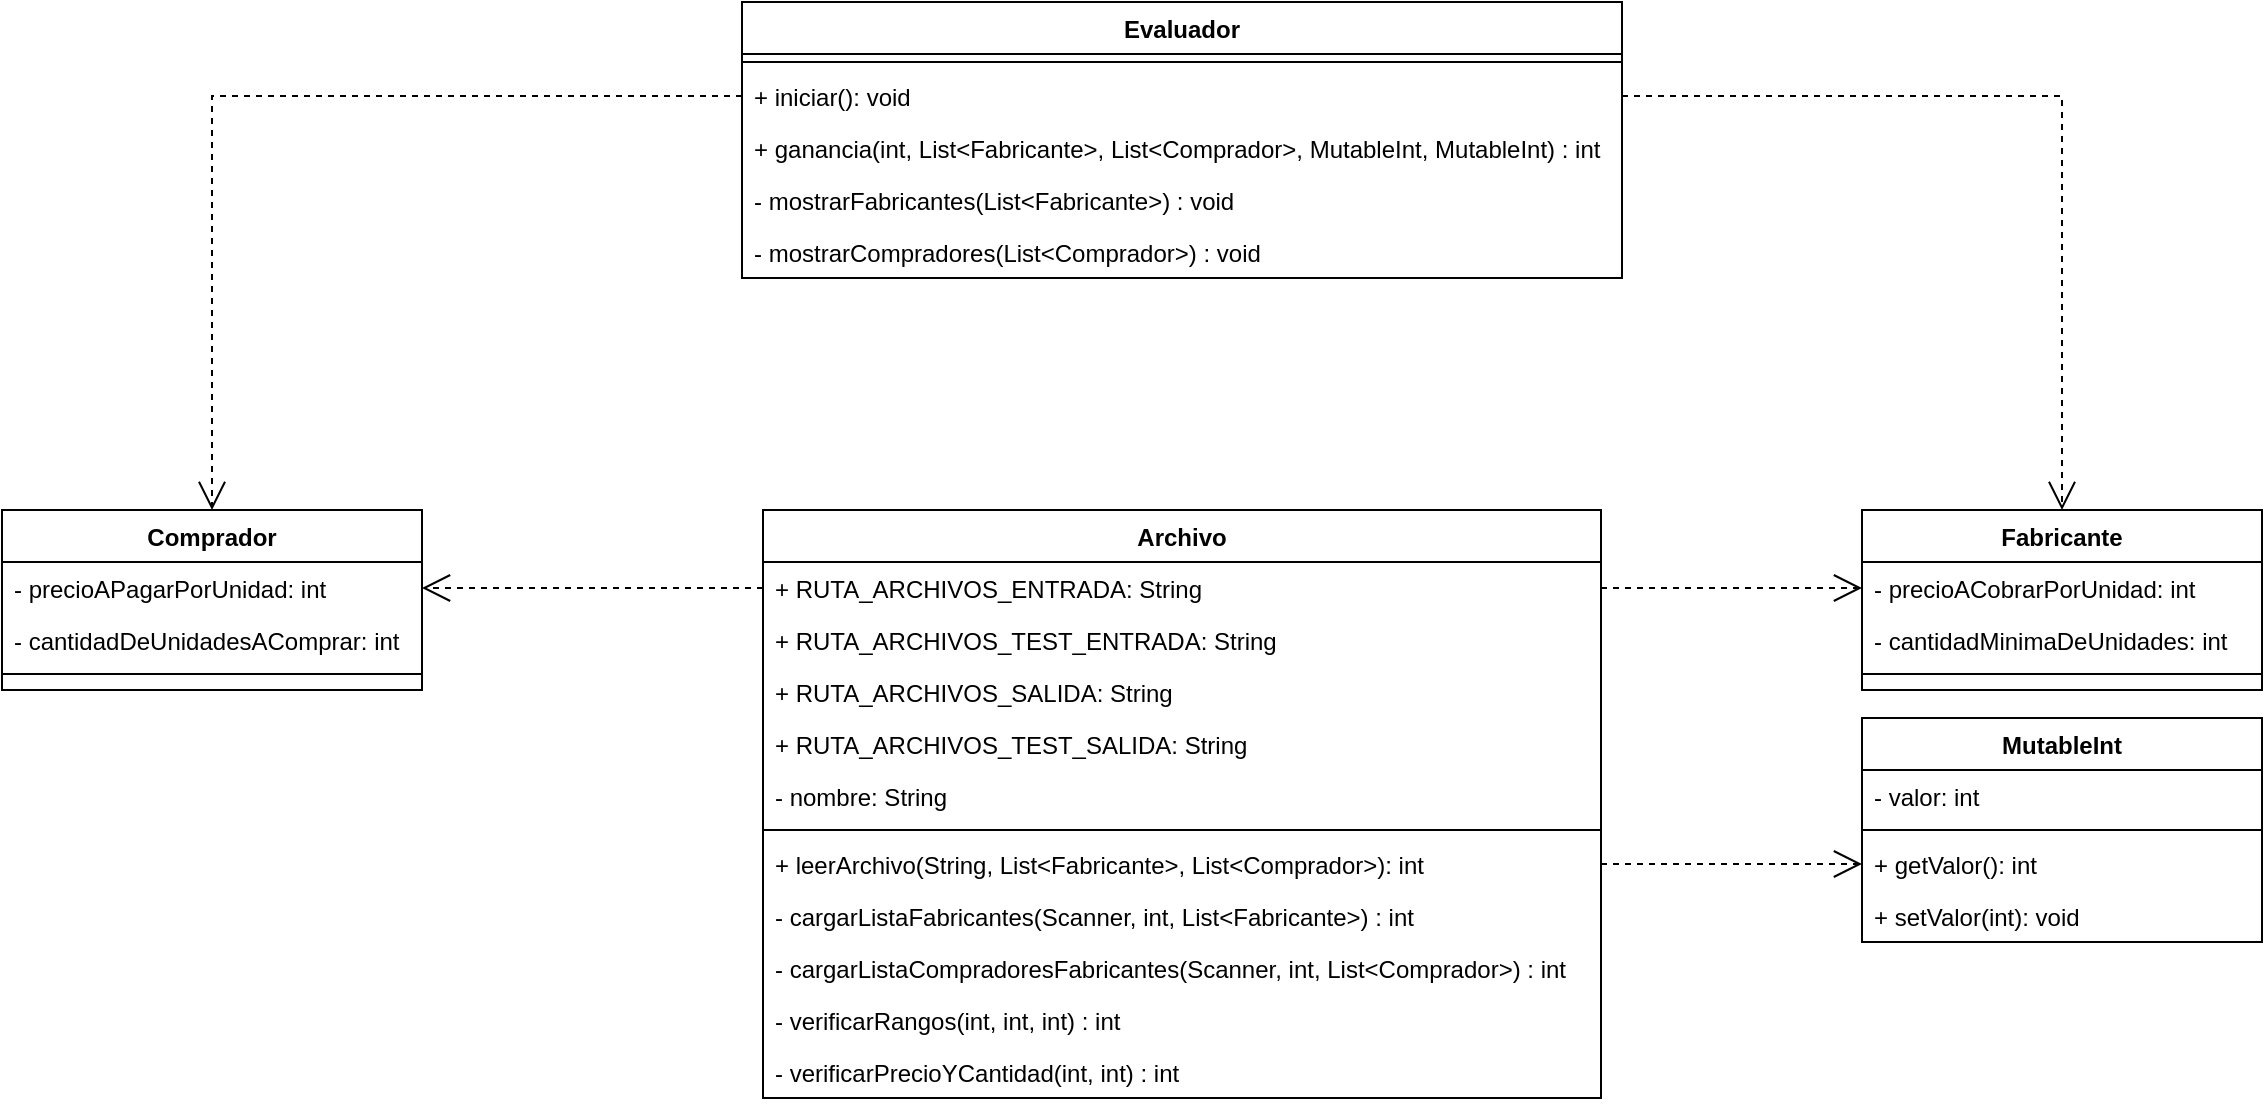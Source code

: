<mxfile version="24.4.0" type="device">
  <diagram id="C5RBs43oDa-KdzZeNtuy" name="Diagrama de Clases">
    <mxGraphModel dx="2514" dy="818" grid="1" gridSize="10" guides="1" tooltips="1" connect="1" arrows="1" fold="1" page="1" pageScale="1" pageWidth="1169" pageHeight="600" math="0" shadow="0">
      <root>
        <mxCell id="WIyWlLk6GJQsqaUBKTNV-0" />
        <mxCell id="WIyWlLk6GJQsqaUBKTNV-1" parent="WIyWlLk6GJQsqaUBKTNV-0" />
        <mxCell id="zkfFHV4jXpPFQw0GAbJ--6" value="Fabricante" style="swimlane;fontStyle=1;align=center;verticalAlign=top;childLayout=stackLayout;horizontal=1;startSize=26;horizontalStack=0;resizeParent=1;resizeLast=0;collapsible=1;marginBottom=0;rounded=0;shadow=0;strokeWidth=1;" parent="WIyWlLk6GJQsqaUBKTNV-1" vertex="1">
          <mxGeometry x="-220" y="280" width="200" height="90" as="geometry">
            <mxRectangle x="130" y="380" width="160" height="26" as="alternateBounds" />
          </mxGeometry>
        </mxCell>
        <mxCell id="zkfFHV4jXpPFQw0GAbJ--7" value="- precioACobrarPorUnidad: int" style="text;align=left;verticalAlign=top;spacingLeft=4;spacingRight=4;overflow=hidden;rotatable=0;points=[[0,0.5],[1,0.5]];portConstraint=eastwest;" parent="zkfFHV4jXpPFQw0GAbJ--6" vertex="1">
          <mxGeometry y="26" width="200" height="26" as="geometry" />
        </mxCell>
        <mxCell id="zkfFHV4jXpPFQw0GAbJ--8" value="- cantidadMinimaDeUnidades: int" style="text;align=left;verticalAlign=top;spacingLeft=4;spacingRight=4;overflow=hidden;rotatable=0;points=[[0,0.5],[1,0.5]];portConstraint=eastwest;rounded=0;shadow=0;html=0;" parent="zkfFHV4jXpPFQw0GAbJ--6" vertex="1">
          <mxGeometry y="52" width="200" height="26" as="geometry" />
        </mxCell>
        <mxCell id="zkfFHV4jXpPFQw0GAbJ--9" value="" style="line;html=1;strokeWidth=1;align=left;verticalAlign=middle;spacingTop=-1;spacingLeft=3;spacingRight=3;rotatable=0;labelPosition=right;points=[];portConstraint=eastwest;" parent="zkfFHV4jXpPFQw0GAbJ--6" vertex="1">
          <mxGeometry y="78" width="200" height="8" as="geometry" />
        </mxCell>
        <mxCell id="zkfFHV4jXpPFQw0GAbJ--13" value="Comprador" style="swimlane;fontStyle=1;align=center;verticalAlign=top;childLayout=stackLayout;horizontal=1;startSize=26;horizontalStack=0;resizeParent=1;resizeLast=0;collapsible=1;marginBottom=0;rounded=0;shadow=0;strokeWidth=1;" parent="WIyWlLk6GJQsqaUBKTNV-1" vertex="1">
          <mxGeometry x="-1150" y="280" width="210" height="90" as="geometry">
            <mxRectangle x="340" y="380" width="170" height="26" as="alternateBounds" />
          </mxGeometry>
        </mxCell>
        <mxCell id="zkfFHV4jXpPFQw0GAbJ--14" value="- precioAPagarPorUnidad: int" style="text;align=left;verticalAlign=top;spacingLeft=4;spacingRight=4;overflow=hidden;rotatable=0;points=[[0,0.5],[1,0.5]];portConstraint=eastwest;" parent="zkfFHV4jXpPFQw0GAbJ--13" vertex="1">
          <mxGeometry y="26" width="210" height="26" as="geometry" />
        </mxCell>
        <mxCell id="EzMwNhInz4ZDm42W292Q-0" value="- cantidadDeUnidadesAComprar: int" style="text;align=left;verticalAlign=top;spacingLeft=4;spacingRight=4;overflow=hidden;rotatable=0;points=[[0,0.5],[1,0.5]];portConstraint=eastwest;" parent="zkfFHV4jXpPFQw0GAbJ--13" vertex="1">
          <mxGeometry y="52" width="210" height="26" as="geometry" />
        </mxCell>
        <mxCell id="zkfFHV4jXpPFQw0GAbJ--15" value="" style="line;html=1;strokeWidth=1;align=left;verticalAlign=middle;spacingTop=-1;spacingLeft=3;spacingRight=3;rotatable=0;labelPosition=right;points=[];portConstraint=eastwest;" parent="zkfFHV4jXpPFQw0GAbJ--13" vertex="1">
          <mxGeometry y="78" width="210" height="8" as="geometry" />
        </mxCell>
        <mxCell id="EzMwNhInz4ZDm42W292Q-9" value="Archivo" style="swimlane;fontStyle=1;align=center;verticalAlign=top;childLayout=stackLayout;horizontal=1;startSize=26;horizontalStack=0;resizeParent=1;resizeLast=0;collapsible=1;marginBottom=0;rounded=0;shadow=0;strokeWidth=1;" parent="WIyWlLk6GJQsqaUBKTNV-1" vertex="1">
          <mxGeometry x="-769.5" y="280" width="419" height="294" as="geometry">
            <mxRectangle x="230" y="140" width="160" height="26" as="alternateBounds" />
          </mxGeometry>
        </mxCell>
        <mxCell id="EzMwNhInz4ZDm42W292Q-22" value="+ RUTA_ARCHIVOS_ENTRADA: String" style="text;align=left;verticalAlign=top;spacingLeft=4;spacingRight=4;overflow=hidden;rotatable=0;points=[[0,0.5],[1,0.5]];portConstraint=eastwest;" parent="EzMwNhInz4ZDm42W292Q-9" vertex="1">
          <mxGeometry y="26" width="419" height="26" as="geometry" />
        </mxCell>
        <mxCell id="EzMwNhInz4ZDm42W292Q-14" value="+ RUTA_ARCHIVOS_TEST_ENTRADA: String" style="text;align=left;verticalAlign=top;spacingLeft=4;spacingRight=4;overflow=hidden;rotatable=0;points=[[0,0.5],[1,0.5]];portConstraint=eastwest;" parent="EzMwNhInz4ZDm42W292Q-9" vertex="1">
          <mxGeometry y="52" width="419" height="26" as="geometry" />
        </mxCell>
        <mxCell id="Gx9JHJd11lY147DwmtOv-5" value="+ RUTA_ARCHIVOS_SALIDA: String" style="text;align=left;verticalAlign=top;spacingLeft=4;spacingRight=4;overflow=hidden;rotatable=0;points=[[0,0.5],[1,0.5]];portConstraint=eastwest;" vertex="1" parent="EzMwNhInz4ZDm42W292Q-9">
          <mxGeometry y="78" width="419" height="26" as="geometry" />
        </mxCell>
        <mxCell id="Gx9JHJd11lY147DwmtOv-6" value="+ RUTA_ARCHIVOS_TEST_SALIDA: String" style="text;align=left;verticalAlign=top;spacingLeft=4;spacingRight=4;overflow=hidden;rotatable=0;points=[[0,0.5],[1,0.5]];portConstraint=eastwest;" vertex="1" parent="EzMwNhInz4ZDm42W292Q-9">
          <mxGeometry y="104" width="419" height="26" as="geometry" />
        </mxCell>
        <mxCell id="EzMwNhInz4ZDm42W292Q-21" value="- nombre: String" style="text;align=left;verticalAlign=top;spacingLeft=4;spacingRight=4;overflow=hidden;rotatable=0;points=[[0,0.5],[1,0.5]];portConstraint=eastwest;" parent="EzMwNhInz4ZDm42W292Q-9" vertex="1">
          <mxGeometry y="130" width="419" height="26" as="geometry" />
        </mxCell>
        <mxCell id="EzMwNhInz4ZDm42W292Q-10" value="" style="line;html=1;strokeWidth=1;align=left;verticalAlign=middle;spacingTop=-1;spacingLeft=3;spacingRight=3;rotatable=0;labelPosition=right;points=[];portConstraint=eastwest;" parent="EzMwNhInz4ZDm42W292Q-9" vertex="1">
          <mxGeometry y="156" width="419" height="8" as="geometry" />
        </mxCell>
        <mxCell id="E48xNrcN339MNhkVzs9J-0" value="+ leerArchivo(String, List&lt;Fabricante&gt;, List&lt;Comprador&gt;): int" style="text;align=left;verticalAlign=top;spacingLeft=4;spacingRight=4;overflow=hidden;rotatable=0;points=[[0,0.5],[1,0.5]];portConstraint=eastwest;" parent="EzMwNhInz4ZDm42W292Q-9" vertex="1">
          <mxGeometry y="164" width="419" height="26" as="geometry" />
        </mxCell>
        <mxCell id="EzMwNhInz4ZDm42W292Q-11" value="- cargarListaFabricantes(Scanner, int, List&lt;Fabricante&gt;) : int" style="text;align=left;verticalAlign=top;spacingLeft=4;spacingRight=4;overflow=hidden;rotatable=0;points=[[0,0.5],[1,0.5]];portConstraint=eastwest;" parent="EzMwNhInz4ZDm42W292Q-9" vertex="1">
          <mxGeometry y="190" width="419" height="26" as="geometry" />
        </mxCell>
        <mxCell id="Gx9JHJd11lY147DwmtOv-7" value="- cargarListaCompradoresFabricantes(Scanner, int, List&lt;Comprador&gt;) : int" style="text;align=left;verticalAlign=top;spacingLeft=4;spacingRight=4;overflow=hidden;rotatable=0;points=[[0,0.5],[1,0.5]];portConstraint=eastwest;" vertex="1" parent="EzMwNhInz4ZDm42W292Q-9">
          <mxGeometry y="216" width="419" height="26" as="geometry" />
        </mxCell>
        <mxCell id="Gx9JHJd11lY147DwmtOv-8" value="- verificarRangos(int, int, int) : int" style="text;align=left;verticalAlign=top;spacingLeft=4;spacingRight=4;overflow=hidden;rotatable=0;points=[[0,0.5],[1,0.5]];portConstraint=eastwest;" vertex="1" parent="EzMwNhInz4ZDm42W292Q-9">
          <mxGeometry y="242" width="419" height="26" as="geometry" />
        </mxCell>
        <mxCell id="Gx9JHJd11lY147DwmtOv-9" value="- verificarPrecioYCantidad(int, int) : int" style="text;align=left;verticalAlign=top;spacingLeft=4;spacingRight=4;overflow=hidden;rotatable=0;points=[[0,0.5],[1,0.5]];portConstraint=eastwest;" vertex="1" parent="EzMwNhInz4ZDm42W292Q-9">
          <mxGeometry y="268" width="419" height="26" as="geometry" />
        </mxCell>
        <mxCell id="Gx9JHJd11lY147DwmtOv-10" value="Evaluador" style="swimlane;fontStyle=1;align=center;verticalAlign=top;childLayout=stackLayout;horizontal=1;startSize=26;horizontalStack=0;resizeParent=1;resizeLast=0;collapsible=1;marginBottom=0;rounded=0;shadow=0;strokeWidth=1;" vertex="1" parent="WIyWlLk6GJQsqaUBKTNV-1">
          <mxGeometry x="-780" y="26" width="440" height="138" as="geometry">
            <mxRectangle x="230" y="140" width="160" height="26" as="alternateBounds" />
          </mxGeometry>
        </mxCell>
        <mxCell id="Gx9JHJd11lY147DwmtOv-16" value="" style="line;html=1;strokeWidth=1;align=left;verticalAlign=middle;spacingTop=-1;spacingLeft=3;spacingRight=3;rotatable=0;labelPosition=right;points=[];portConstraint=eastwest;" vertex="1" parent="Gx9JHJd11lY147DwmtOv-10">
          <mxGeometry y="26" width="440" height="8" as="geometry" />
        </mxCell>
        <mxCell id="Gx9JHJd11lY147DwmtOv-17" value="+ iniciar(): void" style="text;align=left;verticalAlign=top;spacingLeft=4;spacingRight=4;overflow=hidden;rotatable=0;points=[[0,0.5],[1,0.5]];portConstraint=eastwest;" vertex="1" parent="Gx9JHJd11lY147DwmtOv-10">
          <mxGeometry y="34" width="440" height="26" as="geometry" />
        </mxCell>
        <mxCell id="Gx9JHJd11lY147DwmtOv-18" value="+ ganancia(int, List&lt;Fabricante&gt;, List&lt;Comprador&gt;, MutableInt, MutableInt) : int" style="text;align=left;verticalAlign=top;spacingLeft=4;spacingRight=4;overflow=hidden;rotatable=0;points=[[0,0.5],[1,0.5]];portConstraint=eastwest;" vertex="1" parent="Gx9JHJd11lY147DwmtOv-10">
          <mxGeometry y="60" width="440" height="26" as="geometry" />
        </mxCell>
        <mxCell id="Gx9JHJd11lY147DwmtOv-20" value="- mostrarFabricantes(List&lt;Fabricante&gt;) : void" style="text;align=left;verticalAlign=top;spacingLeft=4;spacingRight=4;overflow=hidden;rotatable=0;points=[[0,0.5],[1,0.5]];portConstraint=eastwest;" vertex="1" parent="Gx9JHJd11lY147DwmtOv-10">
          <mxGeometry y="86" width="440" height="26" as="geometry" />
        </mxCell>
        <mxCell id="Gx9JHJd11lY147DwmtOv-21" value="- mostrarCompradores(List&lt;Comprador&gt;) : void" style="text;align=left;verticalAlign=top;spacingLeft=4;spacingRight=4;overflow=hidden;rotatable=0;points=[[0,0.5],[1,0.5]];portConstraint=eastwest;" vertex="1" parent="Gx9JHJd11lY147DwmtOv-10">
          <mxGeometry y="112" width="440" height="26" as="geometry" />
        </mxCell>
        <mxCell id="Gx9JHJd11lY147DwmtOv-22" value="MutableInt" style="swimlane;fontStyle=1;align=center;verticalAlign=top;childLayout=stackLayout;horizontal=1;startSize=26;horizontalStack=0;resizeParent=1;resizeLast=0;collapsible=1;marginBottom=0;rounded=0;shadow=0;strokeWidth=1;" vertex="1" parent="WIyWlLk6GJQsqaUBKTNV-1">
          <mxGeometry x="-220" y="384" width="200" height="112" as="geometry">
            <mxRectangle x="130" y="380" width="160" height="26" as="alternateBounds" />
          </mxGeometry>
        </mxCell>
        <mxCell id="Gx9JHJd11lY147DwmtOv-23" value="- valor: int" style="text;align=left;verticalAlign=top;spacingLeft=4;spacingRight=4;overflow=hidden;rotatable=0;points=[[0,0.5],[1,0.5]];portConstraint=eastwest;" vertex="1" parent="Gx9JHJd11lY147DwmtOv-22">
          <mxGeometry y="26" width="200" height="26" as="geometry" />
        </mxCell>
        <mxCell id="Gx9JHJd11lY147DwmtOv-25" value="" style="line;html=1;strokeWidth=1;align=left;verticalAlign=middle;spacingTop=-1;spacingLeft=3;spacingRight=3;rotatable=0;labelPosition=right;points=[];portConstraint=eastwest;" vertex="1" parent="Gx9JHJd11lY147DwmtOv-22">
          <mxGeometry y="52" width="200" height="8" as="geometry" />
        </mxCell>
        <mxCell id="Gx9JHJd11lY147DwmtOv-26" value="+ getValor(): int" style="text;align=left;verticalAlign=top;spacingLeft=4;spacingRight=4;overflow=hidden;rotatable=0;points=[[0,0.5],[1,0.5]];portConstraint=eastwest;" vertex="1" parent="Gx9JHJd11lY147DwmtOv-22">
          <mxGeometry y="60" width="200" height="26" as="geometry" />
        </mxCell>
        <mxCell id="Gx9JHJd11lY147DwmtOv-27" value="+ setValor(int): void" style="text;align=left;verticalAlign=top;spacingLeft=4;spacingRight=4;overflow=hidden;rotatable=0;points=[[0,0.5],[1,0.5]];portConstraint=eastwest;" vertex="1" parent="Gx9JHJd11lY147DwmtOv-22">
          <mxGeometry y="86" width="200" height="26" as="geometry" />
        </mxCell>
        <mxCell id="Gx9JHJd11lY147DwmtOv-28" value="" style="endArrow=open;endSize=12;dashed=1;html=1;rounded=0;exitX=1;exitY=0.5;exitDx=0;exitDy=0;entryX=0;entryY=0.5;entryDx=0;entryDy=0;" edge="1" parent="WIyWlLk6GJQsqaUBKTNV-1" source="EzMwNhInz4ZDm42W292Q-22" target="zkfFHV4jXpPFQw0GAbJ--7">
          <mxGeometry width="160" relative="1" as="geometry">
            <mxPoint x="-507" y="456" as="sourcePoint" />
            <mxPoint x="-10" y="607" as="targetPoint" />
          </mxGeometry>
        </mxCell>
        <mxCell id="Gx9JHJd11lY147DwmtOv-32" value="" style="endArrow=open;endSize=12;dashed=1;html=1;rounded=0;exitX=1;exitY=0.5;exitDx=0;exitDy=0;entryX=0.5;entryY=0;entryDx=0;entryDy=0;edgeStyle=orthogonalEdgeStyle;" edge="1" parent="WIyWlLk6GJQsqaUBKTNV-1" source="Gx9JHJd11lY147DwmtOv-17" target="zkfFHV4jXpPFQw0GAbJ--6">
          <mxGeometry width="160" relative="1" as="geometry">
            <mxPoint x="-570" y="329" as="sourcePoint" />
            <mxPoint x="-330" y="329" as="targetPoint" />
          </mxGeometry>
        </mxCell>
        <mxCell id="Gx9JHJd11lY147DwmtOv-33" value="" style="endArrow=open;endSize=12;dashed=1;html=1;rounded=0;exitX=0;exitY=0.5;exitDx=0;exitDy=0;entryX=1;entryY=0.5;entryDx=0;entryDy=0;" edge="1" parent="WIyWlLk6GJQsqaUBKTNV-1" source="EzMwNhInz4ZDm42W292Q-22" target="zkfFHV4jXpPFQw0GAbJ--14">
          <mxGeometry width="160" relative="1" as="geometry">
            <mxPoint x="-340" y="329" as="sourcePoint" />
            <mxPoint x="-130" y="329" as="targetPoint" />
          </mxGeometry>
        </mxCell>
        <mxCell id="Gx9JHJd11lY147DwmtOv-35" value="" style="endArrow=open;endSize=12;dashed=1;html=1;rounded=0;exitX=0;exitY=0.5;exitDx=0;exitDy=0;entryX=0.5;entryY=0;entryDx=0;entryDy=0;edgeStyle=orthogonalEdgeStyle;" edge="1" parent="WIyWlLk6GJQsqaUBKTNV-1" source="Gx9JHJd11lY147DwmtOv-17" target="zkfFHV4jXpPFQw0GAbJ--13">
          <mxGeometry width="160" relative="1" as="geometry">
            <mxPoint x="-759" y="329" as="sourcePoint" />
            <mxPoint x="-970" y="329" as="targetPoint" />
          </mxGeometry>
        </mxCell>
        <mxCell id="Gx9JHJd11lY147DwmtOv-37" value="" style="endArrow=open;endSize=12;dashed=1;html=1;rounded=0;exitX=1;exitY=0.5;exitDx=0;exitDy=0;entryX=0;entryY=0.5;entryDx=0;entryDy=0;" edge="1" parent="WIyWlLk6GJQsqaUBKTNV-1" source="E48xNrcN339MNhkVzs9J-0" target="Gx9JHJd11lY147DwmtOv-26">
          <mxGeometry width="160" relative="1" as="geometry">
            <mxPoint x="-340" y="329" as="sourcePoint" />
            <mxPoint x="-210" y="329" as="targetPoint" />
          </mxGeometry>
        </mxCell>
      </root>
    </mxGraphModel>
  </diagram>
</mxfile>
